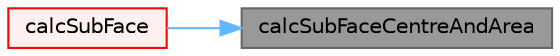 digraph "calcSubFaceCentreAndArea"
{
 // LATEX_PDF_SIZE
  bgcolor="transparent";
  edge [fontname=Helvetica,fontsize=10,labelfontname=Helvetica,labelfontsize=10];
  node [fontname=Helvetica,fontsize=10,shape=box,height=0.2,width=0.4];
  rankdir="RL";
  Node1 [id="Node000001",label="calcSubFaceCentreAndArea",height=0.2,width=0.4,color="gray40", fillcolor="grey60", style="filled", fontcolor="black",tooltip=" "];
  Node1 -> Node2 [id="edge1_Node000001_Node000002",dir="back",color="steelblue1",style="solid",tooltip=" "];
  Node2 [id="Node000002",label="calcSubFace",height=0.2,width=0.4,color="red", fillcolor="#FFF0F0", style="filled",URL="$classFoam_1_1cutFace.html#a1ddf0e55690bc9a5d476e80959bed569",tooltip=" "];
}
